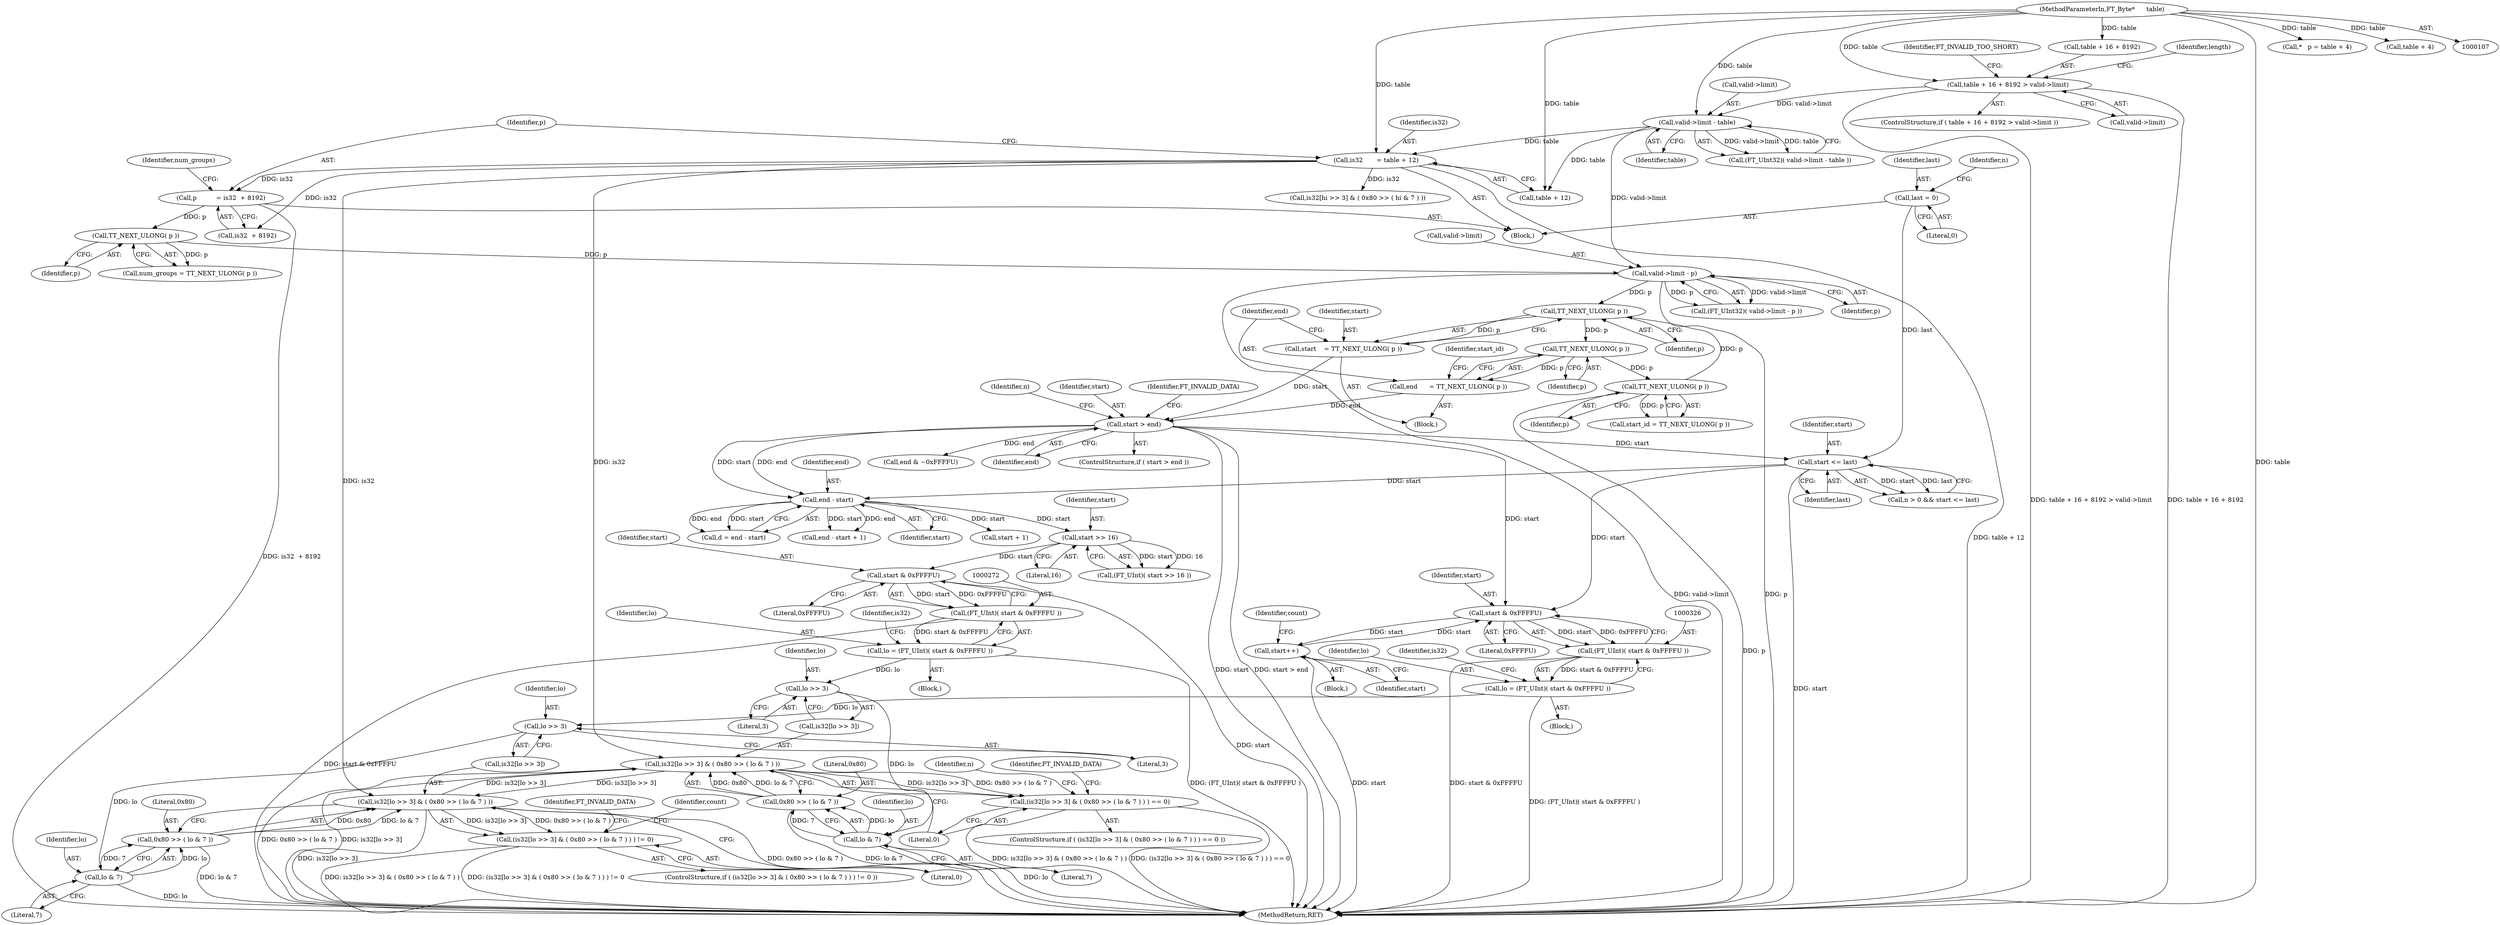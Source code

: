 digraph "0_savannah_602040b1112c9f94d68e200be59ea7ac3d104565@array" {
"1000293" [label="(Call,is32[lo >> 3] & ( 0x80 >> ( lo & 7 ) ))"];
"1000332" [label="(Call,is32[lo >> 3] & ( 0x80 >> ( lo & 7 ) ))"];
"1000293" [label="(Call,is32[lo >> 3] & ( 0x80 >> ( lo & 7 ) ))"];
"1000152" [label="(Call,is32       = table + 12)"];
"1000141" [label="(Call,valid->limit - table)"];
"1000121" [label="(Call,table + 16 + 8192 > valid->limit)"];
"1000108" [label="(MethodParameterIn,FT_Byte*      table)"];
"1000299" [label="(Call,0x80 >> ( lo & 7 ))"];
"1000301" [label="(Call,lo & 7)"];
"1000296" [label="(Call,lo >> 3)"];
"1000269" [label="(Call,lo = (FT_UInt)( start & 0xFFFFU ))"];
"1000271" [label="(Call,(FT_UInt)( start & 0xFFFFU ))"];
"1000273" [label="(Call,start & 0xFFFFU)"];
"1000266" [label="(Call,start >> 16)"];
"1000236" [label="(Call,end - start)"];
"1000213" [label="(Call,start > end)"];
"1000200" [label="(Call,start    = TT_NEXT_ULONG( p ))"];
"1000202" [label="(Call,TT_NEXT_ULONG( p ))"];
"1000172" [label="(Call,valid->limit - p)"];
"1000164" [label="(Call,TT_NEXT_ULONG( p ))"];
"1000157" [label="(Call,p          = is32  + 8192)"];
"1000210" [label="(Call,TT_NEXT_ULONG( p ))"];
"1000206" [label="(Call,TT_NEXT_ULONG( p ))"];
"1000204" [label="(Call,end      = TT_NEXT_ULONG( p ))"];
"1000222" [label="(Call,start <= last)"];
"1000185" [label="(Call,last = 0)"];
"1000338" [label="(Call,0x80 >> ( lo & 7 ))"];
"1000340" [label="(Call,lo & 7)"];
"1000335" [label="(Call,lo >> 3)"];
"1000323" [label="(Call,lo = (FT_UInt)( start & 0xFFFFU ))"];
"1000325" [label="(Call,(FT_UInt)( start & 0xFFFFU ))"];
"1000327" [label="(Call,start & 0xFFFFU)"];
"1000320" [label="(Call,start++)"];
"1000292" [label="(Call,(is32[lo >> 3] & ( 0x80 >> ( lo & 7 ) ) ) == 0)"];
"1000331" [label="(Call,(is32[lo >> 3] & ( 0x80 >> ( lo & 7 ) ) ) != 0)"];
"1000309" [label="(Call,end & ~0xFFFFU)"];
"1000339" [label="(Literal,0x80)"];
"1000145" [label="(Identifier,table)"];
"1000333" [label="(Call,is32[lo >> 3])"];
"1000332" [label="(Call,is32[lo >> 3] & ( 0x80 >> ( lo & 7 ) ))"];
"1000186" [label="(Identifier,last)"];
"1000335" [label="(Call,lo >> 3)"];
"1000170" [label="(Call,(FT_UInt32)( valid->limit - p ))"];
"1000258" [label="(Call,start + 1)"];
"1000234" [label="(Call,d = end - start)"];
"1000330" [label="(ControlStructure,if ( (is32[lo >> 3] & ( 0x80 >> ( lo & 7 ) ) ) != 0 ))"];
"1000163" [label="(Identifier,num_groups)"];
"1000271" [label="(Call,(FT_UInt)( start & 0xFFFFU ))"];
"1000331" [label="(Call,(is32[lo >> 3] & ( 0x80 >> ( lo & 7 ) ) ) != 0)"];
"1000294" [label="(Call,is32[lo >> 3])"];
"1000190" [label="(Identifier,n)"];
"1000159" [label="(Call,is32  + 8192)"];
"1000343" [label="(Literal,0)"];
"1000158" [label="(Identifier,p)"];
"1000112" [label="(Call,*   p = table + 4)"];
"1000341" [label="(Identifier,lo)"];
"1000213" [label="(Call,start > end)"];
"1000120" [label="(ControlStructure,if ( table + 16 + 8192 > valid->limit ))"];
"1000215" [label="(Identifier,end)"];
"1000207" [label="(Identifier,p)"];
"1000205" [label="(Identifier,end)"];
"1000202" [label="(Call,TT_NEXT_ULONG( p ))"];
"1000154" [label="(Call,table + 12)"];
"1000201" [label="(Identifier,start)"];
"1000139" [label="(Call,(FT_UInt32)( valid->limit - table ))"];
"1000121" [label="(Call,table + 16 + 8192 > valid->limit)"];
"1000336" [label="(Identifier,lo)"];
"1000256" [label="(Call,end - start + 1)"];
"1000130" [label="(Identifier,FT_INVALID_TOO_SHORT)"];
"1000322" [label="(Block,)"];
"1000278" [label="(Call,is32[hi >> 3] & ( 0x80 >> ( hi & 7 ) ))"];
"1000212" [label="(ControlStructure,if ( start > end ))"];
"1000222" [label="(Call,start <= last)"];
"1000237" [label="(Identifier,end)"];
"1000315" [label="(Identifier,count)"];
"1000296" [label="(Call,lo >> 3)"];
"1000206" [label="(Call,TT_NEXT_ULONG( p ))"];
"1000338" [label="(Call,0x80 >> ( lo & 7 ))"];
"1000164" [label="(Call,TT_NEXT_ULONG( p ))"];
"1000305" [label="(Identifier,FT_INVALID_DATA)"];
"1000269" [label="(Call,lo = (FT_UInt)( start & 0xFFFFU ))"];
"1000273" [label="(Call,start & 0xFFFFU)"];
"1000261" [label="(Block,)"];
"1000297" [label="(Identifier,lo)"];
"1000292" [label="(Call,(is32[lo >> 3] & ( 0x80 >> ( lo & 7 ) ) ) == 0)"];
"1000108" [label="(MethodParameterIn,FT_Byte*      table)"];
"1000196" [label="(Identifier,n)"];
"1000157" [label="(Call,p          = is32  + 8192)"];
"1000223" [label="(Identifier,start)"];
"1000211" [label="(Identifier,p)"];
"1000153" [label="(Identifier,is32)"];
"1000173" [label="(Call,valid->limit)"];
"1000291" [label="(ControlStructure,if ( (is32[lo >> 3] & ( 0x80 >> ( lo & 7 ) ) ) == 0 ))"];
"1000110" [label="(Block,)"];
"1000210" [label="(Call,TT_NEXT_ULONG( p ))"];
"1000187" [label="(Literal,0)"];
"1000270" [label="(Identifier,lo)"];
"1000302" [label="(Identifier,lo)"];
"1000172" [label="(Call,valid->limit - p)"];
"1000327" [label="(Call,start & 0xFFFFU)"];
"1000344" [label="(Identifier,FT_INVALID_DATA)"];
"1000185" [label="(Call,last = 0)"];
"1000165" [label="(Identifier,p)"];
"1000209" [label="(Identifier,start_id)"];
"1000340" [label="(Call,lo & 7)"];
"1000236" [label="(Call,end - start)"];
"1000303" [label="(Literal,7)"];
"1000342" [label="(Literal,7)"];
"1000319" [label="(Identifier,count)"];
"1000122" [label="(Call,table + 16 + 8192)"];
"1000204" [label="(Call,end      = TT_NEXT_ULONG( p ))"];
"1000162" [label="(Call,num_groups = TT_NEXT_ULONG( p ))"];
"1000218" [label="(Call,n > 0 && start <= last)"];
"1000293" [label="(Call,is32[lo >> 3] & ( 0x80 >> ( lo & 7 ) ))"];
"1000214" [label="(Identifier,start)"];
"1000208" [label="(Call,start_id = TT_NEXT_ULONG( p ))"];
"1000324" [label="(Identifier,lo)"];
"1000267" [label="(Identifier,start)"];
"1000274" [label="(Identifier,start)"];
"1000298" [label="(Literal,3)"];
"1000238" [label="(Identifier,start)"];
"1000323" [label="(Call,lo = (FT_UInt)( start & 0xFFFFU ))"];
"1000280" [label="(Identifier,is32)"];
"1000141" [label="(Call,valid->limit - table)"];
"1000264" [label="(Call,(FT_UInt)( start >> 16 ))"];
"1000216" [label="(Identifier,FT_INVALID_DATA)"];
"1000266" [label="(Call,start >> 16)"];
"1000268" [label="(Literal,16)"];
"1000203" [label="(Identifier,p)"];
"1000300" [label="(Literal,0x80)"];
"1000142" [label="(Call,valid->limit)"];
"1000317" [label="(Block,)"];
"1000348" [label="(MethodReturn,RET)"];
"1000224" [label="(Identifier,last)"];
"1000334" [label="(Identifier,is32)"];
"1000329" [label="(Literal,0xFFFFU)"];
"1000304" [label="(Literal,0)"];
"1000320" [label="(Call,start++)"];
"1000197" [label="(Block,)"];
"1000176" [label="(Identifier,p)"];
"1000275" [label="(Literal,0xFFFFU)"];
"1000152" [label="(Call,is32       = table + 12)"];
"1000114" [label="(Call,table + 4)"];
"1000299" [label="(Call,0x80 >> ( lo & 7 ))"];
"1000325" [label="(Call,(FT_UInt)( start & 0xFFFFU ))"];
"1000127" [label="(Call,valid->limit)"];
"1000321" [label="(Identifier,start)"];
"1000132" [label="(Identifier,length)"];
"1000220" [label="(Identifier,n)"];
"1000328" [label="(Identifier,start)"];
"1000301" [label="(Call,lo & 7)"];
"1000337" [label="(Literal,3)"];
"1000200" [label="(Call,start    = TT_NEXT_ULONG( p ))"];
"1000293" -> "1000292"  [label="AST: "];
"1000293" -> "1000299"  [label="CFG: "];
"1000294" -> "1000293"  [label="AST: "];
"1000299" -> "1000293"  [label="AST: "];
"1000304" -> "1000293"  [label="CFG: "];
"1000293" -> "1000348"  [label="DDG: is32[lo >> 3]"];
"1000293" -> "1000348"  [label="DDG: 0x80 >> ( lo & 7 )"];
"1000293" -> "1000292"  [label="DDG: is32[lo >> 3]"];
"1000293" -> "1000292"  [label="DDG: 0x80 >> ( lo & 7 )"];
"1000332" -> "1000293"  [label="DDG: is32[lo >> 3]"];
"1000152" -> "1000293"  [label="DDG: is32"];
"1000299" -> "1000293"  [label="DDG: 0x80"];
"1000299" -> "1000293"  [label="DDG: lo & 7"];
"1000293" -> "1000332"  [label="DDG: is32[lo >> 3]"];
"1000332" -> "1000331"  [label="AST: "];
"1000332" -> "1000338"  [label="CFG: "];
"1000333" -> "1000332"  [label="AST: "];
"1000338" -> "1000332"  [label="AST: "];
"1000343" -> "1000332"  [label="CFG: "];
"1000332" -> "1000348"  [label="DDG: is32[lo >> 3]"];
"1000332" -> "1000348"  [label="DDG: 0x80 >> ( lo & 7 )"];
"1000332" -> "1000331"  [label="DDG: is32[lo >> 3]"];
"1000332" -> "1000331"  [label="DDG: 0x80 >> ( lo & 7 )"];
"1000152" -> "1000332"  [label="DDG: is32"];
"1000338" -> "1000332"  [label="DDG: 0x80"];
"1000338" -> "1000332"  [label="DDG: lo & 7"];
"1000152" -> "1000110"  [label="AST: "];
"1000152" -> "1000154"  [label="CFG: "];
"1000153" -> "1000152"  [label="AST: "];
"1000154" -> "1000152"  [label="AST: "];
"1000158" -> "1000152"  [label="CFG: "];
"1000152" -> "1000348"  [label="DDG: table + 12"];
"1000141" -> "1000152"  [label="DDG: table"];
"1000108" -> "1000152"  [label="DDG: table"];
"1000152" -> "1000157"  [label="DDG: is32"];
"1000152" -> "1000159"  [label="DDG: is32"];
"1000152" -> "1000278"  [label="DDG: is32"];
"1000141" -> "1000139"  [label="AST: "];
"1000141" -> "1000145"  [label="CFG: "];
"1000142" -> "1000141"  [label="AST: "];
"1000145" -> "1000141"  [label="AST: "];
"1000139" -> "1000141"  [label="CFG: "];
"1000141" -> "1000139"  [label="DDG: valid->limit"];
"1000141" -> "1000139"  [label="DDG: table"];
"1000121" -> "1000141"  [label="DDG: valid->limit"];
"1000108" -> "1000141"  [label="DDG: table"];
"1000141" -> "1000154"  [label="DDG: table"];
"1000141" -> "1000172"  [label="DDG: valid->limit"];
"1000121" -> "1000120"  [label="AST: "];
"1000121" -> "1000127"  [label="CFG: "];
"1000122" -> "1000121"  [label="AST: "];
"1000127" -> "1000121"  [label="AST: "];
"1000130" -> "1000121"  [label="CFG: "];
"1000132" -> "1000121"  [label="CFG: "];
"1000121" -> "1000348"  [label="DDG: table + 16 + 8192 > valid->limit"];
"1000121" -> "1000348"  [label="DDG: table + 16 + 8192"];
"1000108" -> "1000121"  [label="DDG: table"];
"1000108" -> "1000107"  [label="AST: "];
"1000108" -> "1000348"  [label="DDG: table"];
"1000108" -> "1000112"  [label="DDG: table"];
"1000108" -> "1000114"  [label="DDG: table"];
"1000108" -> "1000122"  [label="DDG: table"];
"1000108" -> "1000154"  [label="DDG: table"];
"1000299" -> "1000301"  [label="CFG: "];
"1000300" -> "1000299"  [label="AST: "];
"1000301" -> "1000299"  [label="AST: "];
"1000299" -> "1000348"  [label="DDG: lo & 7"];
"1000301" -> "1000299"  [label="DDG: lo"];
"1000301" -> "1000299"  [label="DDG: 7"];
"1000301" -> "1000303"  [label="CFG: "];
"1000302" -> "1000301"  [label="AST: "];
"1000303" -> "1000301"  [label="AST: "];
"1000301" -> "1000348"  [label="DDG: lo"];
"1000296" -> "1000301"  [label="DDG: lo"];
"1000296" -> "1000294"  [label="AST: "];
"1000296" -> "1000298"  [label="CFG: "];
"1000297" -> "1000296"  [label="AST: "];
"1000298" -> "1000296"  [label="AST: "];
"1000294" -> "1000296"  [label="CFG: "];
"1000269" -> "1000296"  [label="DDG: lo"];
"1000269" -> "1000261"  [label="AST: "];
"1000269" -> "1000271"  [label="CFG: "];
"1000270" -> "1000269"  [label="AST: "];
"1000271" -> "1000269"  [label="AST: "];
"1000280" -> "1000269"  [label="CFG: "];
"1000269" -> "1000348"  [label="DDG: (FT_UInt)( start & 0xFFFFU )"];
"1000271" -> "1000269"  [label="DDG: start & 0xFFFFU"];
"1000271" -> "1000273"  [label="CFG: "];
"1000272" -> "1000271"  [label="AST: "];
"1000273" -> "1000271"  [label="AST: "];
"1000271" -> "1000348"  [label="DDG: start & 0xFFFFU"];
"1000273" -> "1000271"  [label="DDG: start"];
"1000273" -> "1000271"  [label="DDG: 0xFFFFU"];
"1000273" -> "1000275"  [label="CFG: "];
"1000274" -> "1000273"  [label="AST: "];
"1000275" -> "1000273"  [label="AST: "];
"1000273" -> "1000348"  [label="DDG: start"];
"1000266" -> "1000273"  [label="DDG: start"];
"1000266" -> "1000264"  [label="AST: "];
"1000266" -> "1000268"  [label="CFG: "];
"1000267" -> "1000266"  [label="AST: "];
"1000268" -> "1000266"  [label="AST: "];
"1000264" -> "1000266"  [label="CFG: "];
"1000266" -> "1000264"  [label="DDG: start"];
"1000266" -> "1000264"  [label="DDG: 16"];
"1000236" -> "1000266"  [label="DDG: start"];
"1000236" -> "1000234"  [label="AST: "];
"1000236" -> "1000238"  [label="CFG: "];
"1000237" -> "1000236"  [label="AST: "];
"1000238" -> "1000236"  [label="AST: "];
"1000234" -> "1000236"  [label="CFG: "];
"1000236" -> "1000234"  [label="DDG: end"];
"1000236" -> "1000234"  [label="DDG: start"];
"1000213" -> "1000236"  [label="DDG: end"];
"1000213" -> "1000236"  [label="DDG: start"];
"1000222" -> "1000236"  [label="DDG: start"];
"1000236" -> "1000256"  [label="DDG: end"];
"1000236" -> "1000256"  [label="DDG: start"];
"1000236" -> "1000258"  [label="DDG: start"];
"1000213" -> "1000212"  [label="AST: "];
"1000213" -> "1000215"  [label="CFG: "];
"1000214" -> "1000213"  [label="AST: "];
"1000215" -> "1000213"  [label="AST: "];
"1000216" -> "1000213"  [label="CFG: "];
"1000220" -> "1000213"  [label="CFG: "];
"1000213" -> "1000348"  [label="DDG: start"];
"1000213" -> "1000348"  [label="DDG: start > end"];
"1000200" -> "1000213"  [label="DDG: start"];
"1000204" -> "1000213"  [label="DDG: end"];
"1000213" -> "1000222"  [label="DDG: start"];
"1000213" -> "1000309"  [label="DDG: end"];
"1000213" -> "1000327"  [label="DDG: start"];
"1000200" -> "1000197"  [label="AST: "];
"1000200" -> "1000202"  [label="CFG: "];
"1000201" -> "1000200"  [label="AST: "];
"1000202" -> "1000200"  [label="AST: "];
"1000205" -> "1000200"  [label="CFG: "];
"1000202" -> "1000200"  [label="DDG: p"];
"1000202" -> "1000203"  [label="CFG: "];
"1000203" -> "1000202"  [label="AST: "];
"1000172" -> "1000202"  [label="DDG: p"];
"1000210" -> "1000202"  [label="DDG: p"];
"1000202" -> "1000206"  [label="DDG: p"];
"1000172" -> "1000170"  [label="AST: "];
"1000172" -> "1000176"  [label="CFG: "];
"1000173" -> "1000172"  [label="AST: "];
"1000176" -> "1000172"  [label="AST: "];
"1000170" -> "1000172"  [label="CFG: "];
"1000172" -> "1000348"  [label="DDG: p"];
"1000172" -> "1000348"  [label="DDG: valid->limit"];
"1000172" -> "1000170"  [label="DDG: valid->limit"];
"1000172" -> "1000170"  [label="DDG: p"];
"1000164" -> "1000172"  [label="DDG: p"];
"1000164" -> "1000162"  [label="AST: "];
"1000164" -> "1000165"  [label="CFG: "];
"1000165" -> "1000164"  [label="AST: "];
"1000162" -> "1000164"  [label="CFG: "];
"1000164" -> "1000162"  [label="DDG: p"];
"1000157" -> "1000164"  [label="DDG: p"];
"1000157" -> "1000110"  [label="AST: "];
"1000157" -> "1000159"  [label="CFG: "];
"1000158" -> "1000157"  [label="AST: "];
"1000159" -> "1000157"  [label="AST: "];
"1000163" -> "1000157"  [label="CFG: "];
"1000157" -> "1000348"  [label="DDG: is32  + 8192"];
"1000210" -> "1000208"  [label="AST: "];
"1000210" -> "1000211"  [label="CFG: "];
"1000211" -> "1000210"  [label="AST: "];
"1000208" -> "1000210"  [label="CFG: "];
"1000210" -> "1000348"  [label="DDG: p"];
"1000210" -> "1000208"  [label="DDG: p"];
"1000206" -> "1000210"  [label="DDG: p"];
"1000206" -> "1000204"  [label="AST: "];
"1000206" -> "1000207"  [label="CFG: "];
"1000207" -> "1000206"  [label="AST: "];
"1000204" -> "1000206"  [label="CFG: "];
"1000206" -> "1000204"  [label="DDG: p"];
"1000204" -> "1000197"  [label="AST: "];
"1000205" -> "1000204"  [label="AST: "];
"1000209" -> "1000204"  [label="CFG: "];
"1000222" -> "1000218"  [label="AST: "];
"1000222" -> "1000224"  [label="CFG: "];
"1000223" -> "1000222"  [label="AST: "];
"1000224" -> "1000222"  [label="AST: "];
"1000218" -> "1000222"  [label="CFG: "];
"1000222" -> "1000348"  [label="DDG: start"];
"1000222" -> "1000218"  [label="DDG: start"];
"1000222" -> "1000218"  [label="DDG: last"];
"1000185" -> "1000222"  [label="DDG: last"];
"1000222" -> "1000327"  [label="DDG: start"];
"1000185" -> "1000110"  [label="AST: "];
"1000185" -> "1000187"  [label="CFG: "];
"1000186" -> "1000185"  [label="AST: "];
"1000187" -> "1000185"  [label="AST: "];
"1000190" -> "1000185"  [label="CFG: "];
"1000338" -> "1000340"  [label="CFG: "];
"1000339" -> "1000338"  [label="AST: "];
"1000340" -> "1000338"  [label="AST: "];
"1000338" -> "1000348"  [label="DDG: lo & 7"];
"1000340" -> "1000338"  [label="DDG: lo"];
"1000340" -> "1000338"  [label="DDG: 7"];
"1000340" -> "1000342"  [label="CFG: "];
"1000341" -> "1000340"  [label="AST: "];
"1000342" -> "1000340"  [label="AST: "];
"1000340" -> "1000348"  [label="DDG: lo"];
"1000335" -> "1000340"  [label="DDG: lo"];
"1000335" -> "1000333"  [label="AST: "];
"1000335" -> "1000337"  [label="CFG: "];
"1000336" -> "1000335"  [label="AST: "];
"1000337" -> "1000335"  [label="AST: "];
"1000333" -> "1000335"  [label="CFG: "];
"1000323" -> "1000335"  [label="DDG: lo"];
"1000323" -> "1000322"  [label="AST: "];
"1000323" -> "1000325"  [label="CFG: "];
"1000324" -> "1000323"  [label="AST: "];
"1000325" -> "1000323"  [label="AST: "];
"1000334" -> "1000323"  [label="CFG: "];
"1000323" -> "1000348"  [label="DDG: (FT_UInt)( start & 0xFFFFU )"];
"1000325" -> "1000323"  [label="DDG: start & 0xFFFFU"];
"1000325" -> "1000327"  [label="CFG: "];
"1000326" -> "1000325"  [label="AST: "];
"1000327" -> "1000325"  [label="AST: "];
"1000325" -> "1000348"  [label="DDG: start & 0xFFFFU"];
"1000327" -> "1000325"  [label="DDG: start"];
"1000327" -> "1000325"  [label="DDG: 0xFFFFU"];
"1000327" -> "1000329"  [label="CFG: "];
"1000328" -> "1000327"  [label="AST: "];
"1000329" -> "1000327"  [label="AST: "];
"1000327" -> "1000320"  [label="DDG: start"];
"1000320" -> "1000327"  [label="DDG: start"];
"1000320" -> "1000317"  [label="AST: "];
"1000320" -> "1000321"  [label="CFG: "];
"1000321" -> "1000320"  [label="AST: "];
"1000315" -> "1000320"  [label="CFG: "];
"1000320" -> "1000348"  [label="DDG: start"];
"1000292" -> "1000291"  [label="AST: "];
"1000292" -> "1000304"  [label="CFG: "];
"1000304" -> "1000292"  [label="AST: "];
"1000305" -> "1000292"  [label="CFG: "];
"1000196" -> "1000292"  [label="CFG: "];
"1000292" -> "1000348"  [label="DDG: (is32[lo >> 3] & ( 0x80 >> ( lo & 7 ) ) ) == 0"];
"1000292" -> "1000348"  [label="DDG: is32[lo >> 3] & ( 0x80 >> ( lo & 7 ) )"];
"1000331" -> "1000330"  [label="AST: "];
"1000331" -> "1000343"  [label="CFG: "];
"1000343" -> "1000331"  [label="AST: "];
"1000344" -> "1000331"  [label="CFG: "];
"1000319" -> "1000331"  [label="CFG: "];
"1000331" -> "1000348"  [label="DDG: (is32[lo >> 3] & ( 0x80 >> ( lo & 7 ) ) ) != 0"];
"1000331" -> "1000348"  [label="DDG: is32[lo >> 3] & ( 0x80 >> ( lo & 7 ) )"];
}
